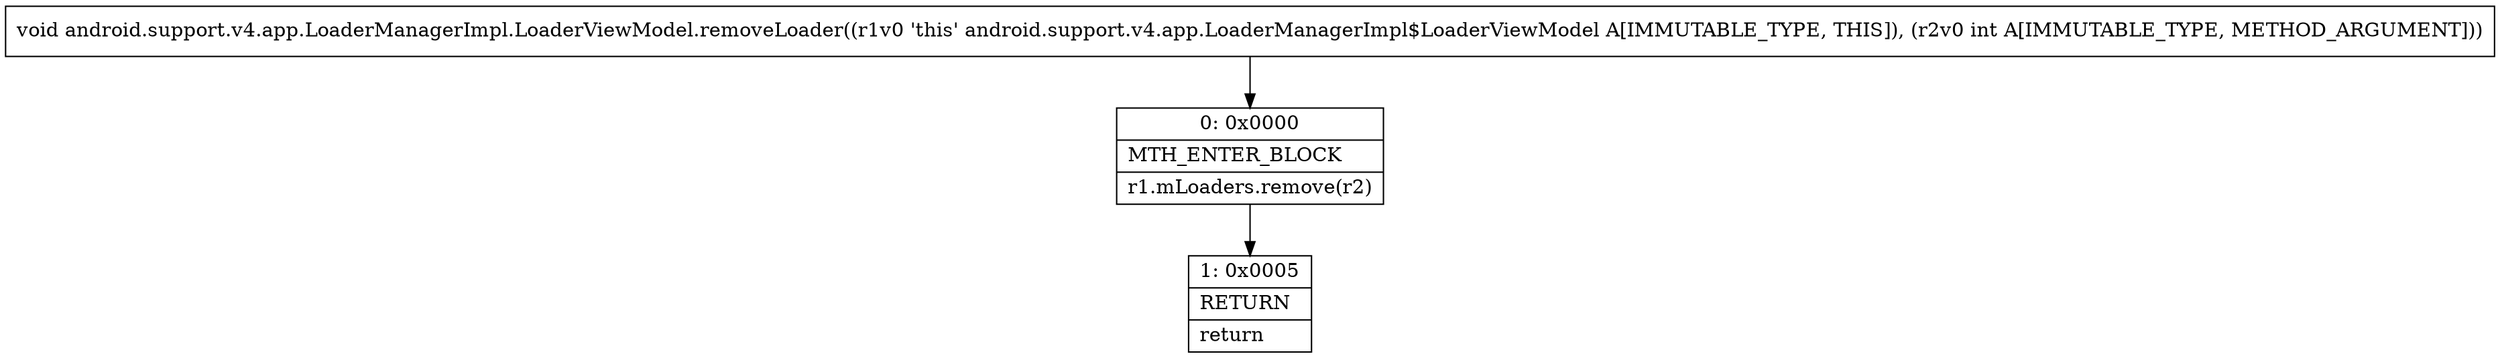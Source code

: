 digraph "CFG forandroid.support.v4.app.LoaderManagerImpl.LoaderViewModel.removeLoader(I)V" {
Node_0 [shape=record,label="{0\:\ 0x0000|MTH_ENTER_BLOCK\l|r1.mLoaders.remove(r2)\l}"];
Node_1 [shape=record,label="{1\:\ 0x0005|RETURN\l|return\l}"];
MethodNode[shape=record,label="{void android.support.v4.app.LoaderManagerImpl.LoaderViewModel.removeLoader((r1v0 'this' android.support.v4.app.LoaderManagerImpl$LoaderViewModel A[IMMUTABLE_TYPE, THIS]), (r2v0 int A[IMMUTABLE_TYPE, METHOD_ARGUMENT])) }"];
MethodNode -> Node_0;
Node_0 -> Node_1;
}

